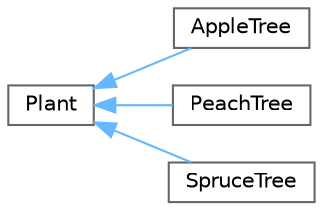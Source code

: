 digraph "Graphical Class Hierarchy"
{
 // LATEX_PDF_SIZE
  bgcolor="transparent";
  edge [fontname=Helvetica,fontsize=10,labelfontname=Helvetica,labelfontsize=10];
  node [fontname=Helvetica,fontsize=10,shape=box,height=0.2,width=0.4];
  rankdir="LR";
  Node0 [id="Node000000",label="Plant",height=0.2,width=0.4,color="grey40", fillcolor="white", style="filled",URL="$class_plant.html",tooltip="файл с классом Plant и его наследниками AppleTree, PeachTree, SpruceTree."];
  Node0 -> Node1 [id="edge7_Node000000_Node000001",dir="back",color="steelblue1",style="solid",tooltip=" "];
  Node1 [id="Node000001",label="AppleTree",height=0.2,width=0.4,color="grey40", fillcolor="white", style="filled",URL="$class_apple_tree.html",tooltip=" "];
  Node0 -> Node2 [id="edge8_Node000000_Node000002",dir="back",color="steelblue1",style="solid",tooltip=" "];
  Node2 [id="Node000002",label="PeachTree",height=0.2,width=0.4,color="grey40", fillcolor="white", style="filled",URL="$class_peach_tree.html",tooltip=" "];
  Node0 -> Node3 [id="edge9_Node000000_Node000003",dir="back",color="steelblue1",style="solid",tooltip=" "];
  Node3 [id="Node000003",label="SpruceTree",height=0.2,width=0.4,color="grey40", fillcolor="white", style="filled",URL="$class_spruce_tree.html",tooltip=" "];
}
